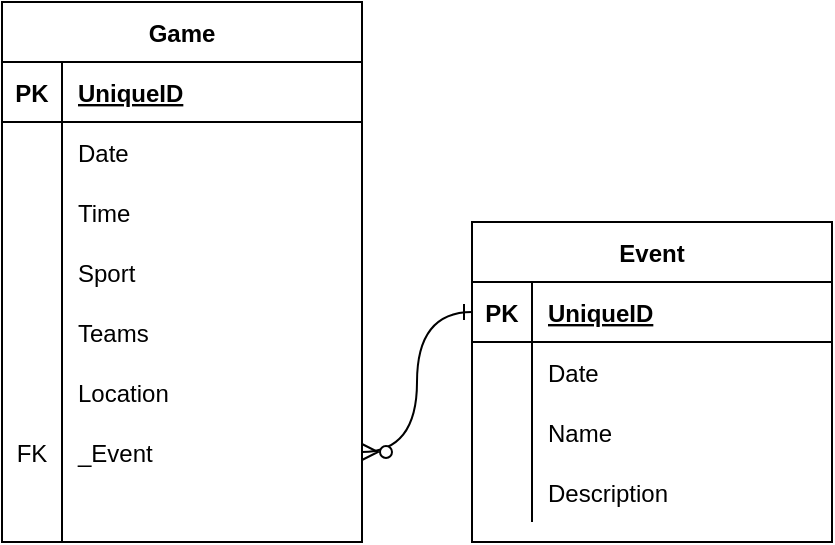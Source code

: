 <mxfile version="14.1.1" type="device"><diagram id="d4qpCUzQXksOWbAXyMsg" name="Page-1"><mxGraphModel dx="1422" dy="762" grid="1" gridSize="10" guides="1" tooltips="1" connect="1" arrows="1" fold="1" page="1" pageScale="1" pageWidth="850" pageHeight="1100" math="0" shadow="0"><root><mxCell id="0"/><mxCell id="1" parent="0"/><mxCell id="C4suzhRZ8Ta2_Nwbdubb-1" value="Game" style="shape=table;startSize=30;container=1;collapsible=1;childLayout=tableLayout;fixedRows=1;rowLines=0;fontStyle=1;align=center;resizeLast=1;" vertex="1" parent="1"><mxGeometry x="245" y="40" width="180" height="270" as="geometry"/></mxCell><mxCell id="C4suzhRZ8Ta2_Nwbdubb-2" value="" style="shape=partialRectangle;collapsible=0;dropTarget=0;pointerEvents=0;fillColor=none;top=0;left=0;bottom=1;right=0;points=[[0,0.5],[1,0.5]];portConstraint=eastwest;" vertex="1" parent="C4suzhRZ8Ta2_Nwbdubb-1"><mxGeometry y="30" width="180" height="30" as="geometry"/></mxCell><mxCell id="C4suzhRZ8Ta2_Nwbdubb-3" value="PK" style="shape=partialRectangle;connectable=0;fillColor=none;top=0;left=0;bottom=0;right=0;fontStyle=1;overflow=hidden;" vertex="1" parent="C4suzhRZ8Ta2_Nwbdubb-2"><mxGeometry width="30" height="30" as="geometry"/></mxCell><mxCell id="C4suzhRZ8Ta2_Nwbdubb-4" value="UniqueID" style="shape=partialRectangle;connectable=0;fillColor=none;top=0;left=0;bottom=0;right=0;align=left;spacingLeft=6;fontStyle=5;overflow=hidden;" vertex="1" parent="C4suzhRZ8Ta2_Nwbdubb-2"><mxGeometry x="30" width="150" height="30" as="geometry"/></mxCell><mxCell id="C4suzhRZ8Ta2_Nwbdubb-5" value="" style="shape=partialRectangle;collapsible=0;dropTarget=0;pointerEvents=0;fillColor=none;top=0;left=0;bottom=0;right=0;points=[[0,0.5],[1,0.5]];portConstraint=eastwest;" vertex="1" parent="C4suzhRZ8Ta2_Nwbdubb-1"><mxGeometry y="60" width="180" height="30" as="geometry"/></mxCell><mxCell id="C4suzhRZ8Ta2_Nwbdubb-6" value="" style="shape=partialRectangle;connectable=0;fillColor=none;top=0;left=0;bottom=0;right=0;editable=1;overflow=hidden;" vertex="1" parent="C4suzhRZ8Ta2_Nwbdubb-5"><mxGeometry width="30" height="30" as="geometry"/></mxCell><mxCell id="C4suzhRZ8Ta2_Nwbdubb-7" value="Date" style="shape=partialRectangle;connectable=0;fillColor=none;top=0;left=0;bottom=0;right=0;align=left;spacingLeft=6;overflow=hidden;" vertex="1" parent="C4suzhRZ8Ta2_Nwbdubb-5"><mxGeometry x="30" width="150" height="30" as="geometry"/></mxCell><mxCell id="C4suzhRZ8Ta2_Nwbdubb-8" value="" style="shape=partialRectangle;collapsible=0;dropTarget=0;pointerEvents=0;fillColor=none;top=0;left=0;bottom=0;right=0;points=[[0,0.5],[1,0.5]];portConstraint=eastwest;" vertex="1" parent="C4suzhRZ8Ta2_Nwbdubb-1"><mxGeometry y="90" width="180" height="30" as="geometry"/></mxCell><mxCell id="C4suzhRZ8Ta2_Nwbdubb-9" value="" style="shape=partialRectangle;connectable=0;fillColor=none;top=0;left=0;bottom=0;right=0;editable=1;overflow=hidden;" vertex="1" parent="C4suzhRZ8Ta2_Nwbdubb-8"><mxGeometry width="30" height="30" as="geometry"/></mxCell><mxCell id="C4suzhRZ8Ta2_Nwbdubb-10" value="Time" style="shape=partialRectangle;connectable=0;fillColor=none;top=0;left=0;bottom=0;right=0;align=left;spacingLeft=6;overflow=hidden;" vertex="1" parent="C4suzhRZ8Ta2_Nwbdubb-8"><mxGeometry x="30" width="150" height="30" as="geometry"/></mxCell><mxCell id="C4suzhRZ8Ta2_Nwbdubb-11" value="" style="shape=partialRectangle;collapsible=0;dropTarget=0;pointerEvents=0;fillColor=none;top=0;left=0;bottom=0;right=0;points=[[0,0.5],[1,0.5]];portConstraint=eastwest;" vertex="1" parent="C4suzhRZ8Ta2_Nwbdubb-1"><mxGeometry y="120" width="180" height="30" as="geometry"/></mxCell><mxCell id="C4suzhRZ8Ta2_Nwbdubb-12" value="" style="shape=partialRectangle;connectable=0;fillColor=none;top=0;left=0;bottom=0;right=0;editable=1;overflow=hidden;" vertex="1" parent="C4suzhRZ8Ta2_Nwbdubb-11"><mxGeometry width="30" height="30" as="geometry"/></mxCell><mxCell id="C4suzhRZ8Ta2_Nwbdubb-13" value="Sport" style="shape=partialRectangle;connectable=0;fillColor=none;top=0;left=0;bottom=0;right=0;align=left;spacingLeft=6;overflow=hidden;" vertex="1" parent="C4suzhRZ8Ta2_Nwbdubb-11"><mxGeometry x="30" width="150" height="30" as="geometry"/></mxCell><mxCell id="C4suzhRZ8Ta2_Nwbdubb-15" value="" style="shape=partialRectangle;collapsible=0;dropTarget=0;pointerEvents=0;fillColor=none;top=0;left=0;bottom=0;right=0;points=[[0,0.5],[1,0.5]];portConstraint=eastwest;" vertex="1" parent="C4suzhRZ8Ta2_Nwbdubb-1"><mxGeometry y="150" width="180" height="30" as="geometry"/></mxCell><mxCell id="C4suzhRZ8Ta2_Nwbdubb-16" value="" style="shape=partialRectangle;connectable=0;fillColor=none;top=0;left=0;bottom=0;right=0;editable=1;overflow=hidden;" vertex="1" parent="C4suzhRZ8Ta2_Nwbdubb-15"><mxGeometry width="30" height="30" as="geometry"/></mxCell><mxCell id="C4suzhRZ8Ta2_Nwbdubb-17" value="Teams" style="shape=partialRectangle;connectable=0;fillColor=none;top=0;left=0;bottom=0;right=0;align=left;spacingLeft=6;overflow=hidden;" vertex="1" parent="C4suzhRZ8Ta2_Nwbdubb-15"><mxGeometry x="30" width="150" height="30" as="geometry"/></mxCell><mxCell id="C4suzhRZ8Ta2_Nwbdubb-18" value="" style="shape=partialRectangle;collapsible=0;dropTarget=0;pointerEvents=0;fillColor=none;top=0;left=0;bottom=0;right=0;points=[[0,0.5],[1,0.5]];portConstraint=eastwest;" vertex="1" parent="C4suzhRZ8Ta2_Nwbdubb-1"><mxGeometry y="180" width="180" height="30" as="geometry"/></mxCell><mxCell id="C4suzhRZ8Ta2_Nwbdubb-19" value="" style="shape=partialRectangle;connectable=0;fillColor=none;top=0;left=0;bottom=0;right=0;editable=1;overflow=hidden;" vertex="1" parent="C4suzhRZ8Ta2_Nwbdubb-18"><mxGeometry width="30" height="30" as="geometry"/></mxCell><mxCell id="C4suzhRZ8Ta2_Nwbdubb-20" value="Location" style="shape=partialRectangle;connectable=0;fillColor=none;top=0;left=0;bottom=0;right=0;align=left;spacingLeft=6;overflow=hidden;" vertex="1" parent="C4suzhRZ8Ta2_Nwbdubb-18"><mxGeometry x="30" width="150" height="30" as="geometry"/></mxCell><mxCell id="C4suzhRZ8Ta2_Nwbdubb-21" value="" style="shape=partialRectangle;collapsible=0;dropTarget=0;pointerEvents=0;fillColor=none;top=0;left=0;bottom=0;right=0;points=[[0,0.5],[1,0.5]];portConstraint=eastwest;" vertex="1" parent="C4suzhRZ8Ta2_Nwbdubb-1"><mxGeometry y="210" width="180" height="30" as="geometry"/></mxCell><mxCell id="C4suzhRZ8Ta2_Nwbdubb-22" value="FK" style="shape=partialRectangle;connectable=0;fillColor=none;top=0;left=0;bottom=0;right=0;editable=1;overflow=hidden;" vertex="1" parent="C4suzhRZ8Ta2_Nwbdubb-21"><mxGeometry width="30" height="30" as="geometry"/></mxCell><mxCell id="C4suzhRZ8Ta2_Nwbdubb-23" value="_Event" style="shape=partialRectangle;connectable=0;fillColor=none;top=0;left=0;bottom=0;right=0;align=left;spacingLeft=6;overflow=hidden;" vertex="1" parent="C4suzhRZ8Ta2_Nwbdubb-21"><mxGeometry x="30" width="150" height="30" as="geometry"/></mxCell><mxCell id="C4suzhRZ8Ta2_Nwbdubb-24" value="" style="shape=partialRectangle;collapsible=0;dropTarget=0;pointerEvents=0;fillColor=none;top=0;left=0;bottom=0;right=0;points=[[0,0.5],[1,0.5]];portConstraint=eastwest;" vertex="1" parent="C4suzhRZ8Ta2_Nwbdubb-1"><mxGeometry y="240" width="180" height="30" as="geometry"/></mxCell><mxCell id="C4suzhRZ8Ta2_Nwbdubb-25" value="" style="shape=partialRectangle;connectable=0;fillColor=none;top=0;left=0;bottom=0;right=0;editable=1;overflow=hidden;" vertex="1" parent="C4suzhRZ8Ta2_Nwbdubb-24"><mxGeometry width="30" height="30" as="geometry"/></mxCell><mxCell id="C4suzhRZ8Ta2_Nwbdubb-26" value="" style="shape=partialRectangle;connectable=0;fillColor=none;top=0;left=0;bottom=0;right=0;align=left;spacingLeft=6;overflow=hidden;" vertex="1" parent="C4suzhRZ8Ta2_Nwbdubb-24"><mxGeometry x="30" width="150" height="30" as="geometry"/></mxCell><mxCell id="C4suzhRZ8Ta2_Nwbdubb-27" value="Event" style="shape=table;startSize=30;container=1;collapsible=1;childLayout=tableLayout;fixedRows=1;rowLines=0;fontStyle=1;align=center;resizeLast=1;" vertex="1" parent="1"><mxGeometry x="480" y="150" width="180" height="160" as="geometry"/></mxCell><mxCell id="C4suzhRZ8Ta2_Nwbdubb-28" value="" style="shape=partialRectangle;collapsible=0;dropTarget=0;pointerEvents=0;fillColor=none;top=0;left=0;bottom=1;right=0;points=[[0,0.5],[1,0.5]];portConstraint=eastwest;" vertex="1" parent="C4suzhRZ8Ta2_Nwbdubb-27"><mxGeometry y="30" width="180" height="30" as="geometry"/></mxCell><mxCell id="C4suzhRZ8Ta2_Nwbdubb-29" value="PK" style="shape=partialRectangle;connectable=0;fillColor=none;top=0;left=0;bottom=0;right=0;fontStyle=1;overflow=hidden;" vertex="1" parent="C4suzhRZ8Ta2_Nwbdubb-28"><mxGeometry width="30" height="30" as="geometry"/></mxCell><mxCell id="C4suzhRZ8Ta2_Nwbdubb-30" value="UniqueID" style="shape=partialRectangle;connectable=0;fillColor=none;top=0;left=0;bottom=0;right=0;align=left;spacingLeft=6;fontStyle=5;overflow=hidden;" vertex="1" parent="C4suzhRZ8Ta2_Nwbdubb-28"><mxGeometry x="30" width="150" height="30" as="geometry"/></mxCell><mxCell id="C4suzhRZ8Ta2_Nwbdubb-31" value="" style="shape=partialRectangle;collapsible=0;dropTarget=0;pointerEvents=0;fillColor=none;top=0;left=0;bottom=0;right=0;points=[[0,0.5],[1,0.5]];portConstraint=eastwest;" vertex="1" parent="C4suzhRZ8Ta2_Nwbdubb-27"><mxGeometry y="60" width="180" height="30" as="geometry"/></mxCell><mxCell id="C4suzhRZ8Ta2_Nwbdubb-32" value="" style="shape=partialRectangle;connectable=0;fillColor=none;top=0;left=0;bottom=0;right=0;editable=1;overflow=hidden;" vertex="1" parent="C4suzhRZ8Ta2_Nwbdubb-31"><mxGeometry width="30" height="30" as="geometry"/></mxCell><mxCell id="C4suzhRZ8Ta2_Nwbdubb-33" value="Date" style="shape=partialRectangle;connectable=0;fillColor=none;top=0;left=0;bottom=0;right=0;align=left;spacingLeft=6;overflow=hidden;" vertex="1" parent="C4suzhRZ8Ta2_Nwbdubb-31"><mxGeometry x="30" width="150" height="30" as="geometry"/></mxCell><mxCell id="C4suzhRZ8Ta2_Nwbdubb-34" value="" style="shape=partialRectangle;collapsible=0;dropTarget=0;pointerEvents=0;fillColor=none;top=0;left=0;bottom=0;right=0;points=[[0,0.5],[1,0.5]];portConstraint=eastwest;" vertex="1" parent="C4suzhRZ8Ta2_Nwbdubb-27"><mxGeometry y="90" width="180" height="30" as="geometry"/></mxCell><mxCell id="C4suzhRZ8Ta2_Nwbdubb-35" value="" style="shape=partialRectangle;connectable=0;fillColor=none;top=0;left=0;bottom=0;right=0;editable=1;overflow=hidden;" vertex="1" parent="C4suzhRZ8Ta2_Nwbdubb-34"><mxGeometry width="30" height="30" as="geometry"/></mxCell><mxCell id="C4suzhRZ8Ta2_Nwbdubb-36" value="Name" style="shape=partialRectangle;connectable=0;fillColor=none;top=0;left=0;bottom=0;right=0;align=left;spacingLeft=6;overflow=hidden;" vertex="1" parent="C4suzhRZ8Ta2_Nwbdubb-34"><mxGeometry x="30" width="150" height="30" as="geometry"/></mxCell><mxCell id="C4suzhRZ8Ta2_Nwbdubb-37" value="" style="shape=partialRectangle;collapsible=0;dropTarget=0;pointerEvents=0;fillColor=none;top=0;left=0;bottom=0;right=0;points=[[0,0.5],[1,0.5]];portConstraint=eastwest;" vertex="1" parent="C4suzhRZ8Ta2_Nwbdubb-27"><mxGeometry y="120" width="180" height="30" as="geometry"/></mxCell><mxCell id="C4suzhRZ8Ta2_Nwbdubb-38" value="" style="shape=partialRectangle;connectable=0;fillColor=none;top=0;left=0;bottom=0;right=0;editable=1;overflow=hidden;" vertex="1" parent="C4suzhRZ8Ta2_Nwbdubb-37"><mxGeometry width="30" height="30" as="geometry"/></mxCell><mxCell id="C4suzhRZ8Ta2_Nwbdubb-39" value="Description" style="shape=partialRectangle;connectable=0;fillColor=none;top=0;left=0;bottom=0;right=0;align=left;spacingLeft=6;overflow=hidden;" vertex="1" parent="C4suzhRZ8Ta2_Nwbdubb-37"><mxGeometry x="30" width="150" height="30" as="geometry"/></mxCell><mxCell id="C4suzhRZ8Ta2_Nwbdubb-40" style="edgeStyle=orthogonalEdgeStyle;orthogonalLoop=1;jettySize=auto;html=1;exitX=1;exitY=0.5;exitDx=0;exitDy=0;startArrow=ERzeroToMany;startFill=1;curved=1;endArrow=ERone;endFill=0;entryX=0;entryY=0.5;entryDx=0;entryDy=0;" edge="1" parent="1" source="C4suzhRZ8Ta2_Nwbdubb-21" target="C4suzhRZ8Ta2_Nwbdubb-28"><mxGeometry relative="1" as="geometry"><mxPoint x="460" y="270" as="targetPoint"/></mxGeometry></mxCell></root></mxGraphModel></diagram></mxfile>